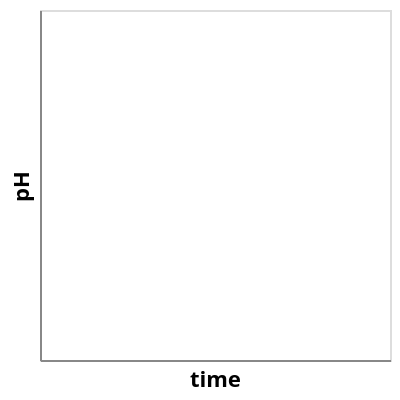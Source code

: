 {
  "$schema": "https://vega.github.io/schema/vega-lite/v5.json",
  "description": "Vega-Lite spec for FieldKit time series charts.",
  "width": "container",
  "autosize": { "type": "fit", "contains": "padding" },
  "encoding": {
    "x": {
      "field": "time",
      "type": "temporal",
      "axis": {
        "formatType": "time",
        "tickCount": 8,
        "labelPadding": -24,
        "tickSize": 30,
        "gridDash": [2,2],
        "tickDash": [2,2]
      }
    }
  },
  "layer": [
    {
      
      "encoding": {
        "y": {
          "field": "value",
          "type": "quantitative",
          "axis": {
            "gridDash": [2,2]
          },
          "title": "pH",
          "scale": { "zero": false }
        }
      },
      "layer": [
        { "transform": [
          {
            "filter": {"field": "value", "valid": true}
          }
        ],
          "mark": {
            "type": "line",
            "color": "#bbbbbb",
            "strokeWidth": 1,
            "strokeDash": [4,4],
            "interpolate": "cardinal",
            "tension": 0.9
          }
        },
        {
          "mark": {
            "type": "line",
            "color": {
              "x1": 1,
              "y1": 1,
              "x2": 1,
              "y2": 0,
              "gradient": "linear",
              "stops": [
                { "offset": 0, "color": "#000004" },
                { "offset": 0.1, "color": "#170C3A" },
                { "offset": 0.2, "color": "#420A68" },
                { "offset": 0.3, "color": "#6B186E" },
                { "offset": 0.4, "color": "#932667" },
                { "offset": 0.5, "color": "#BB3754" },
                { "offset": 0.6, "color": "#DD513A" },
                { "offset": 0.7, "color": "#F3771A" },
                { "offset": 0.8, "color": "#FCA50A" },
                { "offset": 0.9, "color": "#F6D645" },
                { "offset": 1, "color": "#FCFFA4" }
              ]
            },
            "strokeWidth": 2,
            "interpolate": "cardinal",
            "tension": 0.9
          }
        },
        {
          "mark": {
            "type": "point",
            "filled": true,
            "size": 30,
            "opacity": 1
          },
          "encoding": {
            "fill": {
              "field": "value",
              "type": "quantitative",
              "scale": { "scheme": "inferno", "reverse": false },
              "legend": null
            }
          }
        },
        {
          "transform": [{ "filter": { "param": "hover", "empty": false } }],
          "mark": "point"
        }
      ]
    },
    {
      "mark": { "type": "rule", "strokeDash": [4, 4] },
      "encoding": {
        "opacity": {
          "condition": { "value": 0.3, "param": "hover", "empty": false },
          "value": 0
        },
        "tooltip": [
          {
            "field": "value",
            "type": "quantitative",
            "formatType": "number",
            "format": ".3"
          },
          {
            "field": "time",
            "type": "temporal",
            "formatType": "time",
            "format": "%Y-%m-%d %H:%m"
          }
        ]
      },
      "params": [
        {
          "name": "hover",
          "select": {
            "type": "point",
            "fields": ["time"],
            "nearest": true,
            "on": "mouseover",
            "clear": "mouseout"
          }
        },
        {
          "name": "brush",
          "select": { "type": "interval", "encodings": ["x"] }
        }
      ]
    }
  ]
}
